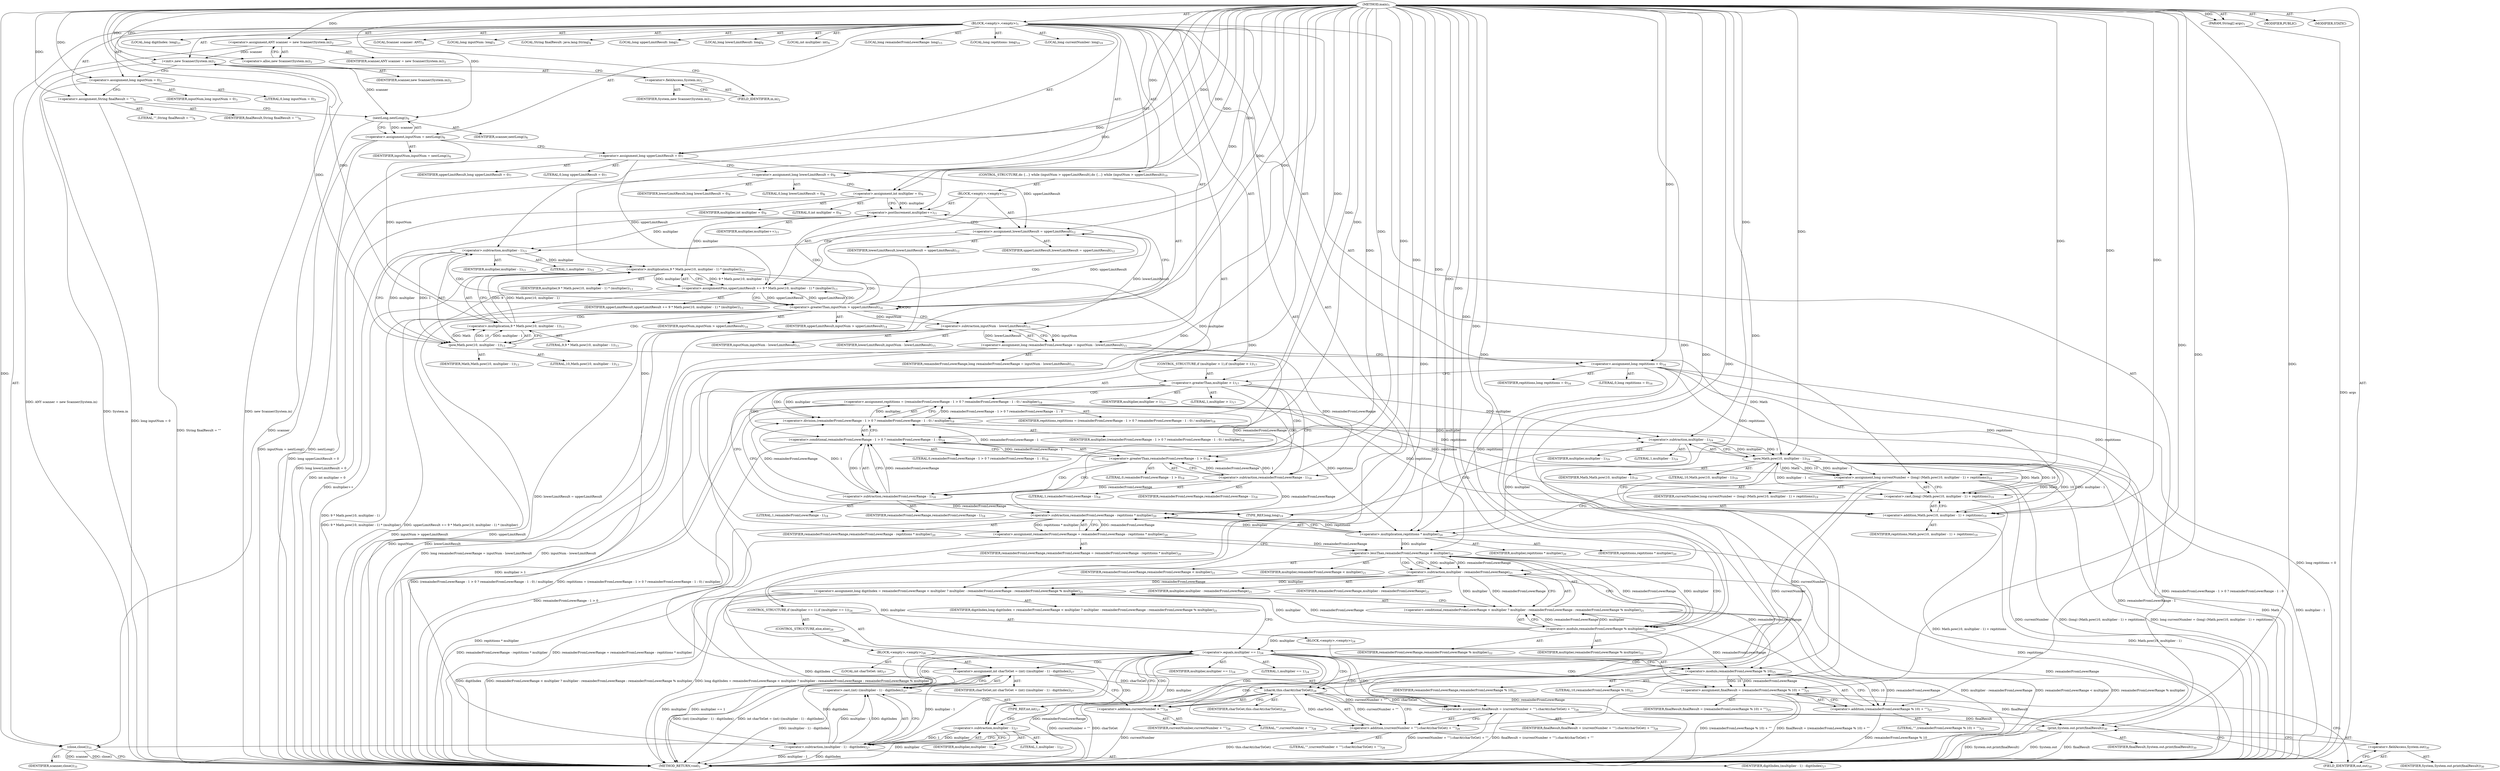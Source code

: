 digraph "main" {  
"19" [label = <(METHOD,main)<SUB>1</SUB>> ]
"20" [label = <(PARAM,String[] args)<SUB>1</SUB>> ]
"21" [label = <(BLOCK,&lt;empty&gt;,&lt;empty&gt;)<SUB>1</SUB>> ]
"4" [label = <(LOCAL,Scanner scanner: ANY)<SUB>2</SUB>> ]
"22" [label = <(&lt;operator&gt;.assignment,ANY scanner = new Scanner(System.in))<SUB>2</SUB>> ]
"23" [label = <(IDENTIFIER,scanner,ANY scanner = new Scanner(System.in))<SUB>2</SUB>> ]
"24" [label = <(&lt;operator&gt;.alloc,new Scanner(System.in))<SUB>2</SUB>> ]
"25" [label = <(&lt;init&gt;,new Scanner(System.in))<SUB>2</SUB>> ]
"3" [label = <(IDENTIFIER,scanner,new Scanner(System.in))<SUB>2</SUB>> ]
"26" [label = <(&lt;operator&gt;.fieldAccess,System.in)<SUB>2</SUB>> ]
"27" [label = <(IDENTIFIER,System,new Scanner(System.in))<SUB>2</SUB>> ]
"28" [label = <(FIELD_IDENTIFIER,in,in)<SUB>2</SUB>> ]
"29" [label = <(LOCAL,long inputNum: long)<SUB>3</SUB>> ]
"30" [label = <(&lt;operator&gt;.assignment,long inputNum = 0)<SUB>3</SUB>> ]
"31" [label = <(IDENTIFIER,inputNum,long inputNum = 0)<SUB>3</SUB>> ]
"32" [label = <(LITERAL,0,long inputNum = 0)<SUB>3</SUB>> ]
"33" [label = <(LOCAL,String finalResult: java.lang.String)<SUB>4</SUB>> ]
"34" [label = <(&lt;operator&gt;.assignment,String finalResult = &quot;&quot;)<SUB>4</SUB>> ]
"35" [label = <(IDENTIFIER,finalResult,String finalResult = &quot;&quot;)<SUB>4</SUB>> ]
"36" [label = <(LITERAL,&quot;&quot;,String finalResult = &quot;&quot;)<SUB>4</SUB>> ]
"37" [label = <(&lt;operator&gt;.assignment,inputNum = nextLong())<SUB>6</SUB>> ]
"38" [label = <(IDENTIFIER,inputNum,inputNum = nextLong())<SUB>6</SUB>> ]
"39" [label = <(nextLong,nextLong())<SUB>6</SUB>> ]
"40" [label = <(IDENTIFIER,scanner,nextLong())<SUB>6</SUB>> ]
"41" [label = <(LOCAL,long upperLimitResult: long)<SUB>7</SUB>> ]
"42" [label = <(&lt;operator&gt;.assignment,long upperLimitResult = 0)<SUB>7</SUB>> ]
"43" [label = <(IDENTIFIER,upperLimitResult,long upperLimitResult = 0)<SUB>7</SUB>> ]
"44" [label = <(LITERAL,0,long upperLimitResult = 0)<SUB>7</SUB>> ]
"45" [label = <(LOCAL,long lowerLimitResult: long)<SUB>8</SUB>> ]
"46" [label = <(&lt;operator&gt;.assignment,long lowerLimitResult = 0)<SUB>8</SUB>> ]
"47" [label = <(IDENTIFIER,lowerLimitResult,long lowerLimitResult = 0)<SUB>8</SUB>> ]
"48" [label = <(LITERAL,0,long lowerLimitResult = 0)<SUB>8</SUB>> ]
"49" [label = <(LOCAL,int multiplier: int)<SUB>9</SUB>> ]
"50" [label = <(&lt;operator&gt;.assignment,int multiplier = 0)<SUB>9</SUB>> ]
"51" [label = <(IDENTIFIER,multiplier,int multiplier = 0)<SUB>9</SUB>> ]
"52" [label = <(LITERAL,0,int multiplier = 0)<SUB>9</SUB>> ]
"53" [label = <(CONTROL_STRUCTURE,do {...} while (inputNum &gt; upperLimitResult),do {...} while (inputNum &gt; upperLimitResult))<SUB>10</SUB>> ]
"54" [label = <(BLOCK,&lt;empty&gt;,&lt;empty&gt;)<SUB>10</SUB>> ]
"55" [label = <(&lt;operator&gt;.postIncrement,multiplier++)<SUB>11</SUB>> ]
"56" [label = <(IDENTIFIER,multiplier,multiplier++)<SUB>11</SUB>> ]
"57" [label = <(&lt;operator&gt;.assignment,lowerLimitResult = upperLimitResult)<SUB>12</SUB>> ]
"58" [label = <(IDENTIFIER,lowerLimitResult,lowerLimitResult = upperLimitResult)<SUB>12</SUB>> ]
"59" [label = <(IDENTIFIER,upperLimitResult,lowerLimitResult = upperLimitResult)<SUB>12</SUB>> ]
"60" [label = <(&lt;operator&gt;.assignmentPlus,upperLimitResult += 9 * Math.pow(10, multiplier - 1) * (multiplier))<SUB>13</SUB>> ]
"61" [label = <(IDENTIFIER,upperLimitResult,upperLimitResult += 9 * Math.pow(10, multiplier - 1) * (multiplier))<SUB>13</SUB>> ]
"62" [label = <(&lt;operator&gt;.multiplication,9 * Math.pow(10, multiplier - 1) * (multiplier))<SUB>13</SUB>> ]
"63" [label = <(&lt;operator&gt;.multiplication,9 * Math.pow(10, multiplier - 1))<SUB>13</SUB>> ]
"64" [label = <(LITERAL,9,9 * Math.pow(10, multiplier - 1))<SUB>13</SUB>> ]
"65" [label = <(pow,Math.pow(10, multiplier - 1))<SUB>13</SUB>> ]
"66" [label = <(IDENTIFIER,Math,Math.pow(10, multiplier - 1))<SUB>13</SUB>> ]
"67" [label = <(LITERAL,10,Math.pow(10, multiplier - 1))<SUB>13</SUB>> ]
"68" [label = <(&lt;operator&gt;.subtraction,multiplier - 1)<SUB>13</SUB>> ]
"69" [label = <(IDENTIFIER,multiplier,multiplier - 1)<SUB>13</SUB>> ]
"70" [label = <(LITERAL,1,multiplier - 1)<SUB>13</SUB>> ]
"71" [label = <(IDENTIFIER,multiplier,9 * Math.pow(10, multiplier - 1) * (multiplier))<SUB>13</SUB>> ]
"72" [label = <(&lt;operator&gt;.greaterThan,inputNum &gt; upperLimitResult)<SUB>14</SUB>> ]
"73" [label = <(IDENTIFIER,inputNum,inputNum &gt; upperLimitResult)<SUB>14</SUB>> ]
"74" [label = <(IDENTIFIER,upperLimitResult,inputNum &gt; upperLimitResult)<SUB>14</SUB>> ]
"75" [label = <(LOCAL,long remainderFromLowerRange: long)<SUB>15</SUB>> ]
"76" [label = <(&lt;operator&gt;.assignment,long remainderFromLowerRange = inputNum - lowerLimitResult)<SUB>15</SUB>> ]
"77" [label = <(IDENTIFIER,remainderFromLowerRange,long remainderFromLowerRange = inputNum - lowerLimitResult)<SUB>15</SUB>> ]
"78" [label = <(&lt;operator&gt;.subtraction,inputNum - lowerLimitResult)<SUB>15</SUB>> ]
"79" [label = <(IDENTIFIER,inputNum,inputNum - lowerLimitResult)<SUB>15</SUB>> ]
"80" [label = <(IDENTIFIER,lowerLimitResult,inputNum - lowerLimitResult)<SUB>15</SUB>> ]
"81" [label = <(LOCAL,long repititions: long)<SUB>16</SUB>> ]
"82" [label = <(&lt;operator&gt;.assignment,long repititions = 0)<SUB>16</SUB>> ]
"83" [label = <(IDENTIFIER,repititions,long repititions = 0)<SUB>16</SUB>> ]
"84" [label = <(LITERAL,0,long repititions = 0)<SUB>16</SUB>> ]
"85" [label = <(CONTROL_STRUCTURE,if (multiplier &gt; 1),if (multiplier &gt; 1))<SUB>17</SUB>> ]
"86" [label = <(&lt;operator&gt;.greaterThan,multiplier &gt; 1)<SUB>17</SUB>> ]
"87" [label = <(IDENTIFIER,multiplier,multiplier &gt; 1)<SUB>17</SUB>> ]
"88" [label = <(LITERAL,1,multiplier &gt; 1)<SUB>17</SUB>> ]
"89" [label = <(&lt;operator&gt;.assignment,repititions = (remainderFromLowerRange - 1 &gt; 0 ? remainderFromLowerRange - 1 : 0) / multiplier)<SUB>18</SUB>> ]
"90" [label = <(IDENTIFIER,repititions,repititions = (remainderFromLowerRange - 1 &gt; 0 ? remainderFromLowerRange - 1 : 0) / multiplier)<SUB>18</SUB>> ]
"91" [label = <(&lt;operator&gt;.division,(remainderFromLowerRange - 1 &gt; 0 ? remainderFromLowerRange - 1 : 0) / multiplier)<SUB>18</SUB>> ]
"92" [label = <(&lt;operator&gt;.conditional,remainderFromLowerRange - 1 &gt; 0 ? remainderFromLowerRange - 1 : 0)<SUB>18</SUB>> ]
"93" [label = <(&lt;operator&gt;.greaterThan,remainderFromLowerRange - 1 &gt; 0)<SUB>18</SUB>> ]
"94" [label = <(&lt;operator&gt;.subtraction,remainderFromLowerRange - 1)<SUB>18</SUB>> ]
"95" [label = <(IDENTIFIER,remainderFromLowerRange,remainderFromLowerRange - 1)<SUB>18</SUB>> ]
"96" [label = <(LITERAL,1,remainderFromLowerRange - 1)<SUB>18</SUB>> ]
"97" [label = <(LITERAL,0,remainderFromLowerRange - 1 &gt; 0)<SUB>18</SUB>> ]
"98" [label = <(&lt;operator&gt;.subtraction,remainderFromLowerRange - 1)<SUB>18</SUB>> ]
"99" [label = <(IDENTIFIER,remainderFromLowerRange,remainderFromLowerRange - 1)<SUB>18</SUB>> ]
"100" [label = <(LITERAL,1,remainderFromLowerRange - 1)<SUB>18</SUB>> ]
"101" [label = <(LITERAL,0,remainderFromLowerRange - 1 &gt; 0 ? remainderFromLowerRange - 1 : 0)<SUB>18</SUB>> ]
"102" [label = <(IDENTIFIER,multiplier,(remainderFromLowerRange - 1 &gt; 0 ? remainderFromLowerRange - 1 : 0) / multiplier)<SUB>18</SUB>> ]
"103" [label = <(LOCAL,long currentNumber: long)<SUB>19</SUB>> ]
"104" [label = <(&lt;operator&gt;.assignment,long currentNumber = (long) (Math.pow(10, multiplier - 1) + repititions))<SUB>19</SUB>> ]
"105" [label = <(IDENTIFIER,currentNumber,long currentNumber = (long) (Math.pow(10, multiplier - 1) + repititions))<SUB>19</SUB>> ]
"106" [label = <(&lt;operator&gt;.cast,(long) (Math.pow(10, multiplier - 1) + repititions))<SUB>19</SUB>> ]
"107" [label = <(TYPE_REF,long,long)<SUB>19</SUB>> ]
"108" [label = <(&lt;operator&gt;.addition,Math.pow(10, multiplier - 1) + repititions)<SUB>19</SUB>> ]
"109" [label = <(pow,Math.pow(10, multiplier - 1))<SUB>19</SUB>> ]
"110" [label = <(IDENTIFIER,Math,Math.pow(10, multiplier - 1))<SUB>19</SUB>> ]
"111" [label = <(LITERAL,10,Math.pow(10, multiplier - 1))<SUB>19</SUB>> ]
"112" [label = <(&lt;operator&gt;.subtraction,multiplier - 1)<SUB>19</SUB>> ]
"113" [label = <(IDENTIFIER,multiplier,multiplier - 1)<SUB>19</SUB>> ]
"114" [label = <(LITERAL,1,multiplier - 1)<SUB>19</SUB>> ]
"115" [label = <(IDENTIFIER,repititions,Math.pow(10, multiplier - 1) + repititions)<SUB>19</SUB>> ]
"116" [label = <(&lt;operator&gt;.assignment,remainderFromLowerRange = remainderFromLowerRange - repititions * multiplier)<SUB>20</SUB>> ]
"117" [label = <(IDENTIFIER,remainderFromLowerRange,remainderFromLowerRange = remainderFromLowerRange - repititions * multiplier)<SUB>20</SUB>> ]
"118" [label = <(&lt;operator&gt;.subtraction,remainderFromLowerRange - repititions * multiplier)<SUB>20</SUB>> ]
"119" [label = <(IDENTIFIER,remainderFromLowerRange,remainderFromLowerRange - repititions * multiplier)<SUB>20</SUB>> ]
"120" [label = <(&lt;operator&gt;.multiplication,repititions * multiplier)<SUB>20</SUB>> ]
"121" [label = <(IDENTIFIER,repititions,repititions * multiplier)<SUB>20</SUB>> ]
"122" [label = <(IDENTIFIER,multiplier,repititions * multiplier)<SUB>20</SUB>> ]
"123" [label = <(LOCAL,long digitIndex: long)<SUB>21</SUB>> ]
"124" [label = <(&lt;operator&gt;.assignment,long digitIndex = remainderFromLowerRange &lt; multiplier ? multiplier - remainderFromLowerRange : remainderFromLowerRange % multiplier)<SUB>21</SUB>> ]
"125" [label = <(IDENTIFIER,digitIndex,long digitIndex = remainderFromLowerRange &lt; multiplier ? multiplier - remainderFromLowerRange : remainderFromLowerRange % multiplier)<SUB>21</SUB>> ]
"126" [label = <(&lt;operator&gt;.conditional,remainderFromLowerRange &lt; multiplier ? multiplier - remainderFromLowerRange : remainderFromLowerRange % multiplier)<SUB>21</SUB>> ]
"127" [label = <(&lt;operator&gt;.lessThan,remainderFromLowerRange &lt; multiplier)<SUB>21</SUB>> ]
"128" [label = <(IDENTIFIER,remainderFromLowerRange,remainderFromLowerRange &lt; multiplier)<SUB>21</SUB>> ]
"129" [label = <(IDENTIFIER,multiplier,remainderFromLowerRange &lt; multiplier)<SUB>21</SUB>> ]
"130" [label = <(&lt;operator&gt;.subtraction,multiplier - remainderFromLowerRange)<SUB>21</SUB>> ]
"131" [label = <(IDENTIFIER,multiplier,multiplier - remainderFromLowerRange)<SUB>21</SUB>> ]
"132" [label = <(IDENTIFIER,remainderFromLowerRange,multiplier - remainderFromLowerRange)<SUB>21</SUB>> ]
"133" [label = <(&lt;operator&gt;.modulo,remainderFromLowerRange % multiplier)<SUB>22</SUB>> ]
"134" [label = <(IDENTIFIER,remainderFromLowerRange,remainderFromLowerRange % multiplier)<SUB>22</SUB>> ]
"135" [label = <(IDENTIFIER,multiplier,remainderFromLowerRange % multiplier)<SUB>22</SUB>> ]
"136" [label = <(CONTROL_STRUCTURE,if (multiplier == 1),if (multiplier == 1))<SUB>24</SUB>> ]
"137" [label = <(&lt;operator&gt;.equals,multiplier == 1)<SUB>24</SUB>> ]
"138" [label = <(IDENTIFIER,multiplier,multiplier == 1)<SUB>24</SUB>> ]
"139" [label = <(LITERAL,1,multiplier == 1)<SUB>24</SUB>> ]
"140" [label = <(BLOCK,&lt;empty&gt;,&lt;empty&gt;)<SUB>24</SUB>> ]
"141" [label = <(&lt;operator&gt;.assignment,finalResult = (remainderFromLowerRange % 10) + &quot;&quot;)<SUB>25</SUB>> ]
"142" [label = <(IDENTIFIER,finalResult,finalResult = (remainderFromLowerRange % 10) + &quot;&quot;)<SUB>25</SUB>> ]
"143" [label = <(&lt;operator&gt;.addition,(remainderFromLowerRange % 10) + &quot;&quot;)<SUB>25</SUB>> ]
"144" [label = <(&lt;operator&gt;.modulo,remainderFromLowerRange % 10)<SUB>25</SUB>> ]
"145" [label = <(IDENTIFIER,remainderFromLowerRange,remainderFromLowerRange % 10)<SUB>25</SUB>> ]
"146" [label = <(LITERAL,10,remainderFromLowerRange % 10)<SUB>25</SUB>> ]
"147" [label = <(LITERAL,&quot;&quot;,(remainderFromLowerRange % 10) + &quot;&quot;)<SUB>25</SUB>> ]
"148" [label = <(CONTROL_STRUCTURE,else,else)<SUB>26</SUB>> ]
"149" [label = <(BLOCK,&lt;empty&gt;,&lt;empty&gt;)<SUB>26</SUB>> ]
"150" [label = <(LOCAL,int charToGet: int)<SUB>27</SUB>> ]
"151" [label = <(&lt;operator&gt;.assignment,int charToGet = (int) ((multiplier - 1) - digitIndex))<SUB>27</SUB>> ]
"152" [label = <(IDENTIFIER,charToGet,int charToGet = (int) ((multiplier - 1) - digitIndex))<SUB>27</SUB>> ]
"153" [label = <(&lt;operator&gt;.cast,(int) ((multiplier - 1) - digitIndex))<SUB>27</SUB>> ]
"154" [label = <(TYPE_REF,int,int)<SUB>27</SUB>> ]
"155" [label = <(&lt;operator&gt;.subtraction,(multiplier - 1) - digitIndex)<SUB>27</SUB>> ]
"156" [label = <(&lt;operator&gt;.subtraction,multiplier - 1)<SUB>27</SUB>> ]
"157" [label = <(IDENTIFIER,multiplier,multiplier - 1)<SUB>27</SUB>> ]
"158" [label = <(LITERAL,1,multiplier - 1)<SUB>27</SUB>> ]
"159" [label = <(IDENTIFIER,digitIndex,(multiplier - 1) - digitIndex)<SUB>27</SUB>> ]
"160" [label = <(&lt;operator&gt;.assignment,finalResult = (currentNumber + &quot;&quot;).charAt(charToGet) + &quot;&quot;)<SUB>28</SUB>> ]
"161" [label = <(IDENTIFIER,finalResult,finalResult = (currentNumber + &quot;&quot;).charAt(charToGet) + &quot;&quot;)<SUB>28</SUB>> ]
"162" [label = <(&lt;operator&gt;.addition,(currentNumber + &quot;&quot;).charAt(charToGet) + &quot;&quot;)<SUB>28</SUB>> ]
"163" [label = <(charAt,this.charAt(charToGet))<SUB>28</SUB>> ]
"164" [label = <(&lt;operator&gt;.addition,currentNumber + &quot;&quot;)<SUB>28</SUB>> ]
"165" [label = <(IDENTIFIER,currentNumber,currentNumber + &quot;&quot;)<SUB>28</SUB>> ]
"166" [label = <(LITERAL,&quot;&quot;,currentNumber + &quot;&quot;)<SUB>28</SUB>> ]
"167" [label = <(IDENTIFIER,charToGet,this.charAt(charToGet))<SUB>28</SUB>> ]
"168" [label = <(LITERAL,&quot;&quot;,(currentNumber + &quot;&quot;).charAt(charToGet) + &quot;&quot;)<SUB>28</SUB>> ]
"169" [label = <(print,System.out.print(finalResult))<SUB>30</SUB>> ]
"170" [label = <(&lt;operator&gt;.fieldAccess,System.out)<SUB>30</SUB>> ]
"171" [label = <(IDENTIFIER,System,System.out.print(finalResult))<SUB>30</SUB>> ]
"172" [label = <(FIELD_IDENTIFIER,out,out)<SUB>30</SUB>> ]
"173" [label = <(IDENTIFIER,finalResult,System.out.print(finalResult))<SUB>30</SUB>> ]
"174" [label = <(close,close())<SUB>31</SUB>> ]
"175" [label = <(IDENTIFIER,scanner,close())<SUB>31</SUB>> ]
"176" [label = <(MODIFIER,PUBLIC)> ]
"177" [label = <(MODIFIER,STATIC)> ]
"178" [label = <(METHOD_RETURN,void)<SUB>1</SUB>> ]
  "19" -> "20"  [ label = "AST: "] 
  "19" -> "21"  [ label = "AST: "] 
  "19" -> "176"  [ label = "AST: "] 
  "19" -> "177"  [ label = "AST: "] 
  "19" -> "178"  [ label = "AST: "] 
  "21" -> "4"  [ label = "AST: "] 
  "21" -> "22"  [ label = "AST: "] 
  "21" -> "25"  [ label = "AST: "] 
  "21" -> "29"  [ label = "AST: "] 
  "21" -> "30"  [ label = "AST: "] 
  "21" -> "33"  [ label = "AST: "] 
  "21" -> "34"  [ label = "AST: "] 
  "21" -> "37"  [ label = "AST: "] 
  "21" -> "41"  [ label = "AST: "] 
  "21" -> "42"  [ label = "AST: "] 
  "21" -> "45"  [ label = "AST: "] 
  "21" -> "46"  [ label = "AST: "] 
  "21" -> "49"  [ label = "AST: "] 
  "21" -> "50"  [ label = "AST: "] 
  "21" -> "53"  [ label = "AST: "] 
  "21" -> "75"  [ label = "AST: "] 
  "21" -> "76"  [ label = "AST: "] 
  "21" -> "81"  [ label = "AST: "] 
  "21" -> "82"  [ label = "AST: "] 
  "21" -> "85"  [ label = "AST: "] 
  "21" -> "103"  [ label = "AST: "] 
  "21" -> "104"  [ label = "AST: "] 
  "21" -> "116"  [ label = "AST: "] 
  "21" -> "123"  [ label = "AST: "] 
  "21" -> "124"  [ label = "AST: "] 
  "21" -> "136"  [ label = "AST: "] 
  "21" -> "169"  [ label = "AST: "] 
  "21" -> "174"  [ label = "AST: "] 
  "22" -> "23"  [ label = "AST: "] 
  "22" -> "24"  [ label = "AST: "] 
  "25" -> "3"  [ label = "AST: "] 
  "25" -> "26"  [ label = "AST: "] 
  "26" -> "27"  [ label = "AST: "] 
  "26" -> "28"  [ label = "AST: "] 
  "30" -> "31"  [ label = "AST: "] 
  "30" -> "32"  [ label = "AST: "] 
  "34" -> "35"  [ label = "AST: "] 
  "34" -> "36"  [ label = "AST: "] 
  "37" -> "38"  [ label = "AST: "] 
  "37" -> "39"  [ label = "AST: "] 
  "39" -> "40"  [ label = "AST: "] 
  "42" -> "43"  [ label = "AST: "] 
  "42" -> "44"  [ label = "AST: "] 
  "46" -> "47"  [ label = "AST: "] 
  "46" -> "48"  [ label = "AST: "] 
  "50" -> "51"  [ label = "AST: "] 
  "50" -> "52"  [ label = "AST: "] 
  "53" -> "54"  [ label = "AST: "] 
  "53" -> "72"  [ label = "AST: "] 
  "54" -> "55"  [ label = "AST: "] 
  "54" -> "57"  [ label = "AST: "] 
  "54" -> "60"  [ label = "AST: "] 
  "55" -> "56"  [ label = "AST: "] 
  "57" -> "58"  [ label = "AST: "] 
  "57" -> "59"  [ label = "AST: "] 
  "60" -> "61"  [ label = "AST: "] 
  "60" -> "62"  [ label = "AST: "] 
  "62" -> "63"  [ label = "AST: "] 
  "62" -> "71"  [ label = "AST: "] 
  "63" -> "64"  [ label = "AST: "] 
  "63" -> "65"  [ label = "AST: "] 
  "65" -> "66"  [ label = "AST: "] 
  "65" -> "67"  [ label = "AST: "] 
  "65" -> "68"  [ label = "AST: "] 
  "68" -> "69"  [ label = "AST: "] 
  "68" -> "70"  [ label = "AST: "] 
  "72" -> "73"  [ label = "AST: "] 
  "72" -> "74"  [ label = "AST: "] 
  "76" -> "77"  [ label = "AST: "] 
  "76" -> "78"  [ label = "AST: "] 
  "78" -> "79"  [ label = "AST: "] 
  "78" -> "80"  [ label = "AST: "] 
  "82" -> "83"  [ label = "AST: "] 
  "82" -> "84"  [ label = "AST: "] 
  "85" -> "86"  [ label = "AST: "] 
  "85" -> "89"  [ label = "AST: "] 
  "86" -> "87"  [ label = "AST: "] 
  "86" -> "88"  [ label = "AST: "] 
  "89" -> "90"  [ label = "AST: "] 
  "89" -> "91"  [ label = "AST: "] 
  "91" -> "92"  [ label = "AST: "] 
  "91" -> "102"  [ label = "AST: "] 
  "92" -> "93"  [ label = "AST: "] 
  "92" -> "98"  [ label = "AST: "] 
  "92" -> "101"  [ label = "AST: "] 
  "93" -> "94"  [ label = "AST: "] 
  "93" -> "97"  [ label = "AST: "] 
  "94" -> "95"  [ label = "AST: "] 
  "94" -> "96"  [ label = "AST: "] 
  "98" -> "99"  [ label = "AST: "] 
  "98" -> "100"  [ label = "AST: "] 
  "104" -> "105"  [ label = "AST: "] 
  "104" -> "106"  [ label = "AST: "] 
  "106" -> "107"  [ label = "AST: "] 
  "106" -> "108"  [ label = "AST: "] 
  "108" -> "109"  [ label = "AST: "] 
  "108" -> "115"  [ label = "AST: "] 
  "109" -> "110"  [ label = "AST: "] 
  "109" -> "111"  [ label = "AST: "] 
  "109" -> "112"  [ label = "AST: "] 
  "112" -> "113"  [ label = "AST: "] 
  "112" -> "114"  [ label = "AST: "] 
  "116" -> "117"  [ label = "AST: "] 
  "116" -> "118"  [ label = "AST: "] 
  "118" -> "119"  [ label = "AST: "] 
  "118" -> "120"  [ label = "AST: "] 
  "120" -> "121"  [ label = "AST: "] 
  "120" -> "122"  [ label = "AST: "] 
  "124" -> "125"  [ label = "AST: "] 
  "124" -> "126"  [ label = "AST: "] 
  "126" -> "127"  [ label = "AST: "] 
  "126" -> "130"  [ label = "AST: "] 
  "126" -> "133"  [ label = "AST: "] 
  "127" -> "128"  [ label = "AST: "] 
  "127" -> "129"  [ label = "AST: "] 
  "130" -> "131"  [ label = "AST: "] 
  "130" -> "132"  [ label = "AST: "] 
  "133" -> "134"  [ label = "AST: "] 
  "133" -> "135"  [ label = "AST: "] 
  "136" -> "137"  [ label = "AST: "] 
  "136" -> "140"  [ label = "AST: "] 
  "136" -> "148"  [ label = "AST: "] 
  "137" -> "138"  [ label = "AST: "] 
  "137" -> "139"  [ label = "AST: "] 
  "140" -> "141"  [ label = "AST: "] 
  "141" -> "142"  [ label = "AST: "] 
  "141" -> "143"  [ label = "AST: "] 
  "143" -> "144"  [ label = "AST: "] 
  "143" -> "147"  [ label = "AST: "] 
  "144" -> "145"  [ label = "AST: "] 
  "144" -> "146"  [ label = "AST: "] 
  "148" -> "149"  [ label = "AST: "] 
  "149" -> "150"  [ label = "AST: "] 
  "149" -> "151"  [ label = "AST: "] 
  "149" -> "160"  [ label = "AST: "] 
  "151" -> "152"  [ label = "AST: "] 
  "151" -> "153"  [ label = "AST: "] 
  "153" -> "154"  [ label = "AST: "] 
  "153" -> "155"  [ label = "AST: "] 
  "155" -> "156"  [ label = "AST: "] 
  "155" -> "159"  [ label = "AST: "] 
  "156" -> "157"  [ label = "AST: "] 
  "156" -> "158"  [ label = "AST: "] 
  "160" -> "161"  [ label = "AST: "] 
  "160" -> "162"  [ label = "AST: "] 
  "162" -> "163"  [ label = "AST: "] 
  "162" -> "168"  [ label = "AST: "] 
  "163" -> "164"  [ label = "AST: "] 
  "163" -> "167"  [ label = "AST: "] 
  "164" -> "165"  [ label = "AST: "] 
  "164" -> "166"  [ label = "AST: "] 
  "169" -> "170"  [ label = "AST: "] 
  "169" -> "173"  [ label = "AST: "] 
  "170" -> "171"  [ label = "AST: "] 
  "170" -> "172"  [ label = "AST: "] 
  "174" -> "175"  [ label = "AST: "] 
  "22" -> "28"  [ label = "CFG: "] 
  "25" -> "30"  [ label = "CFG: "] 
  "30" -> "34"  [ label = "CFG: "] 
  "34" -> "39"  [ label = "CFG: "] 
  "37" -> "42"  [ label = "CFG: "] 
  "42" -> "46"  [ label = "CFG: "] 
  "46" -> "50"  [ label = "CFG: "] 
  "50" -> "55"  [ label = "CFG: "] 
  "76" -> "82"  [ label = "CFG: "] 
  "82" -> "86"  [ label = "CFG: "] 
  "104" -> "120"  [ label = "CFG: "] 
  "116" -> "127"  [ label = "CFG: "] 
  "124" -> "137"  [ label = "CFG: "] 
  "169" -> "174"  [ label = "CFG: "] 
  "174" -> "178"  [ label = "CFG: "] 
  "24" -> "22"  [ label = "CFG: "] 
  "26" -> "25"  [ label = "CFG: "] 
  "39" -> "37"  [ label = "CFG: "] 
  "72" -> "55"  [ label = "CFG: "] 
  "72" -> "78"  [ label = "CFG: "] 
  "78" -> "76"  [ label = "CFG: "] 
  "86" -> "94"  [ label = "CFG: "] 
  "86" -> "107"  [ label = "CFG: "] 
  "89" -> "107"  [ label = "CFG: "] 
  "106" -> "104"  [ label = "CFG: "] 
  "118" -> "116"  [ label = "CFG: "] 
  "126" -> "124"  [ label = "CFG: "] 
  "137" -> "144"  [ label = "CFG: "] 
  "137" -> "154"  [ label = "CFG: "] 
  "170" -> "169"  [ label = "CFG: "] 
  "28" -> "26"  [ label = "CFG: "] 
  "55" -> "57"  [ label = "CFG: "] 
  "57" -> "68"  [ label = "CFG: "] 
  "60" -> "72"  [ label = "CFG: "] 
  "91" -> "89"  [ label = "CFG: "] 
  "107" -> "112"  [ label = "CFG: "] 
  "108" -> "106"  [ label = "CFG: "] 
  "120" -> "118"  [ label = "CFG: "] 
  "127" -> "130"  [ label = "CFG: "] 
  "127" -> "133"  [ label = "CFG: "] 
  "130" -> "126"  [ label = "CFG: "] 
  "133" -> "126"  [ label = "CFG: "] 
  "141" -> "172"  [ label = "CFG: "] 
  "172" -> "170"  [ label = "CFG: "] 
  "62" -> "60"  [ label = "CFG: "] 
  "92" -> "91"  [ label = "CFG: "] 
  "109" -> "108"  [ label = "CFG: "] 
  "143" -> "141"  [ label = "CFG: "] 
  "151" -> "164"  [ label = "CFG: "] 
  "160" -> "172"  [ label = "CFG: "] 
  "63" -> "62"  [ label = "CFG: "] 
  "93" -> "98"  [ label = "CFG: "] 
  "93" -> "92"  [ label = "CFG: "] 
  "98" -> "92"  [ label = "CFG: "] 
  "112" -> "109"  [ label = "CFG: "] 
  "144" -> "143"  [ label = "CFG: "] 
  "153" -> "151"  [ label = "CFG: "] 
  "162" -> "160"  [ label = "CFG: "] 
  "65" -> "63"  [ label = "CFG: "] 
  "94" -> "93"  [ label = "CFG: "] 
  "154" -> "156"  [ label = "CFG: "] 
  "155" -> "153"  [ label = "CFG: "] 
  "163" -> "162"  [ label = "CFG: "] 
  "68" -> "65"  [ label = "CFG: "] 
  "156" -> "155"  [ label = "CFG: "] 
  "164" -> "163"  [ label = "CFG: "] 
  "19" -> "24"  [ label = "CFG: "] 
  "20" -> "178"  [ label = "DDG: args"] 
  "22" -> "178"  [ label = "DDG: ANY scanner = new Scanner(System.in)"] 
  "25" -> "178"  [ label = "DDG: System.in"] 
  "25" -> "178"  [ label = "DDG: new Scanner(System.in)"] 
  "30" -> "178"  [ label = "DDG: long inputNum = 0"] 
  "34" -> "178"  [ label = "DDG: String finalResult = &quot;&quot;"] 
  "37" -> "178"  [ label = "DDG: nextLong()"] 
  "37" -> "178"  [ label = "DDG: inputNum = nextLong()"] 
  "42" -> "178"  [ label = "DDG: long upperLimitResult = 0"] 
  "46" -> "178"  [ label = "DDG: long lowerLimitResult = 0"] 
  "50" -> "178"  [ label = "DDG: int multiplier = 0"] 
  "55" -> "178"  [ label = "DDG: multiplier++"] 
  "57" -> "178"  [ label = "DDG: lowerLimitResult = upperLimitResult"] 
  "62" -> "178"  [ label = "DDG: 9 * Math.pow(10, multiplier - 1)"] 
  "60" -> "178"  [ label = "DDG: 9 * Math.pow(10, multiplier - 1) * (multiplier)"] 
  "60" -> "178"  [ label = "DDG: upperLimitResult += 9 * Math.pow(10, multiplier - 1) * (multiplier)"] 
  "72" -> "178"  [ label = "DDG: upperLimitResult"] 
  "72" -> "178"  [ label = "DDG: inputNum &gt; upperLimitResult"] 
  "78" -> "178"  [ label = "DDG: inputNum"] 
  "78" -> "178"  [ label = "DDG: lowerLimitResult"] 
  "76" -> "178"  [ label = "DDG: inputNum - lowerLimitResult"] 
  "76" -> "178"  [ label = "DDG: long remainderFromLowerRange = inputNum - lowerLimitResult"] 
  "82" -> "178"  [ label = "DDG: long repititions = 0"] 
  "86" -> "178"  [ label = "DDG: multiplier &gt; 1"] 
  "92" -> "178"  [ label = "DDG: remainderFromLowerRange - 1 &gt; 0"] 
  "92" -> "178"  [ label = "DDG: remainderFromLowerRange - 1"] 
  "91" -> "178"  [ label = "DDG: remainderFromLowerRange - 1 &gt; 0 ? remainderFromLowerRange - 1 : 0"] 
  "89" -> "178"  [ label = "DDG: (remainderFromLowerRange - 1 &gt; 0 ? remainderFromLowerRange - 1 : 0) / multiplier"] 
  "89" -> "178"  [ label = "DDG: repititions = (remainderFromLowerRange - 1 &gt; 0 ? remainderFromLowerRange - 1 : 0) / multiplier"] 
  "104" -> "178"  [ label = "DDG: currentNumber"] 
  "109" -> "178"  [ label = "DDG: Math"] 
  "109" -> "178"  [ label = "DDG: multiplier - 1"] 
  "108" -> "178"  [ label = "DDG: Math.pow(10, multiplier - 1)"] 
  "106" -> "178"  [ label = "DDG: Math.pow(10, multiplier - 1) + repititions"] 
  "104" -> "178"  [ label = "DDG: (long) (Math.pow(10, multiplier - 1) + repititions)"] 
  "104" -> "178"  [ label = "DDG: long currentNumber = (long) (Math.pow(10, multiplier - 1) + repititions)"] 
  "120" -> "178"  [ label = "DDG: repititions"] 
  "118" -> "178"  [ label = "DDG: repititions * multiplier"] 
  "116" -> "178"  [ label = "DDG: remainderFromLowerRange - repititions * multiplier"] 
  "116" -> "178"  [ label = "DDG: remainderFromLowerRange = remainderFromLowerRange - repititions * multiplier"] 
  "124" -> "178"  [ label = "DDG: digitIndex"] 
  "126" -> "178"  [ label = "DDG: remainderFromLowerRange &lt; multiplier"] 
  "133" -> "178"  [ label = "DDG: remainderFromLowerRange"] 
  "126" -> "178"  [ label = "DDG: remainderFromLowerRange % multiplier"] 
  "130" -> "178"  [ label = "DDG: remainderFromLowerRange"] 
  "126" -> "178"  [ label = "DDG: multiplier - remainderFromLowerRange"] 
  "124" -> "178"  [ label = "DDG: remainderFromLowerRange &lt; multiplier ? multiplier - remainderFromLowerRange : remainderFromLowerRange % multiplier"] 
  "124" -> "178"  [ label = "DDG: long digitIndex = remainderFromLowerRange &lt; multiplier ? multiplier - remainderFromLowerRange : remainderFromLowerRange % multiplier"] 
  "137" -> "178"  [ label = "DDG: multiplier"] 
  "137" -> "178"  [ label = "DDG: multiplier == 1"] 
  "156" -> "178"  [ label = "DDG: multiplier"] 
  "155" -> "178"  [ label = "DDG: multiplier - 1"] 
  "155" -> "178"  [ label = "DDG: digitIndex"] 
  "153" -> "178"  [ label = "DDG: (multiplier - 1) - digitIndex"] 
  "151" -> "178"  [ label = "DDG: (int) ((multiplier - 1) - digitIndex)"] 
  "151" -> "178"  [ label = "DDG: int charToGet = (int) ((multiplier - 1) - digitIndex)"] 
  "164" -> "178"  [ label = "DDG: currentNumber"] 
  "163" -> "178"  [ label = "DDG: currentNumber + &quot;&quot;"] 
  "163" -> "178"  [ label = "DDG: charToGet"] 
  "162" -> "178"  [ label = "DDG: this.charAt(charToGet)"] 
  "160" -> "178"  [ label = "DDG: (currentNumber + &quot;&quot;).charAt(charToGet) + &quot;&quot;"] 
  "160" -> "178"  [ label = "DDG: finalResult = (currentNumber + &quot;&quot;).charAt(charToGet) + &quot;&quot;"] 
  "144" -> "178"  [ label = "DDG: remainderFromLowerRange"] 
  "143" -> "178"  [ label = "DDG: remainderFromLowerRange % 10"] 
  "141" -> "178"  [ label = "DDG: (remainderFromLowerRange % 10) + &quot;&quot;"] 
  "141" -> "178"  [ label = "DDG: finalResult = (remainderFromLowerRange % 10) + &quot;&quot;"] 
  "169" -> "178"  [ label = "DDG: System.out"] 
  "169" -> "178"  [ label = "DDG: finalResult"] 
  "169" -> "178"  [ label = "DDG: System.out.print(finalResult)"] 
  "174" -> "178"  [ label = "DDG: scanner"] 
  "174" -> "178"  [ label = "DDG: close()"] 
  "19" -> "20"  [ label = "DDG: "] 
  "19" -> "22"  [ label = "DDG: "] 
  "19" -> "30"  [ label = "DDG: "] 
  "19" -> "34"  [ label = "DDG: "] 
  "39" -> "37"  [ label = "DDG: scanner"] 
  "19" -> "42"  [ label = "DDG: "] 
  "19" -> "46"  [ label = "DDG: "] 
  "19" -> "50"  [ label = "DDG: "] 
  "78" -> "76"  [ label = "DDG: inputNum"] 
  "78" -> "76"  [ label = "DDG: lowerLimitResult"] 
  "19" -> "82"  [ label = "DDG: "] 
  "19" -> "104"  [ label = "DDG: "] 
  "109" -> "104"  [ label = "DDG: Math"] 
  "109" -> "104"  [ label = "DDG: 10"] 
  "109" -> "104"  [ label = "DDG: multiplier - 1"] 
  "82" -> "104"  [ label = "DDG: repititions"] 
  "89" -> "104"  [ label = "DDG: repititions"] 
  "118" -> "116"  [ label = "DDG: remainderFromLowerRange"] 
  "118" -> "116"  [ label = "DDG: repititions * multiplier"] 
  "130" -> "124"  [ label = "DDG: multiplier"] 
  "130" -> "124"  [ label = "DDG: remainderFromLowerRange"] 
  "133" -> "124"  [ label = "DDG: remainderFromLowerRange"] 
  "133" -> "124"  [ label = "DDG: multiplier"] 
  "22" -> "25"  [ label = "DDG: scanner"] 
  "19" -> "25"  [ label = "DDG: "] 
  "91" -> "89"  [ label = "DDG: remainderFromLowerRange - 1 &gt; 0 ? remainderFromLowerRange - 1 : 0"] 
  "91" -> "89"  [ label = "DDG: multiplier"] 
  "160" -> "169"  [ label = "DDG: finalResult"] 
  "141" -> "169"  [ label = "DDG: finalResult"] 
  "19" -> "169"  [ label = "DDG: "] 
  "39" -> "174"  [ label = "DDG: scanner"] 
  "19" -> "174"  [ label = "DDG: "] 
  "25" -> "39"  [ label = "DDG: scanner"] 
  "19" -> "39"  [ label = "DDG: "] 
  "42" -> "57"  [ label = "DDG: upperLimitResult"] 
  "72" -> "57"  [ label = "DDG: upperLimitResult"] 
  "19" -> "57"  [ label = "DDG: "] 
  "62" -> "60"  [ label = "DDG: 9 * Math.pow(10, multiplier - 1)"] 
  "62" -> "60"  [ label = "DDG: multiplier"] 
  "37" -> "72"  [ label = "DDG: inputNum"] 
  "19" -> "72"  [ label = "DDG: "] 
  "60" -> "72"  [ label = "DDG: upperLimitResult"] 
  "72" -> "78"  [ label = "DDG: inputNum"] 
  "19" -> "78"  [ label = "DDG: "] 
  "57" -> "78"  [ label = "DDG: lowerLimitResult"] 
  "62" -> "86"  [ label = "DDG: multiplier"] 
  "19" -> "86"  [ label = "DDG: "] 
  "19" -> "106"  [ label = "DDG: "] 
  "109" -> "106"  [ label = "DDG: Math"] 
  "109" -> "106"  [ label = "DDG: 10"] 
  "109" -> "106"  [ label = "DDG: multiplier - 1"] 
  "82" -> "106"  [ label = "DDG: repititions"] 
  "89" -> "106"  [ label = "DDG: repititions"] 
  "76" -> "118"  [ label = "DDG: remainderFromLowerRange"] 
  "94" -> "118"  [ label = "DDG: remainderFromLowerRange"] 
  "98" -> "118"  [ label = "DDG: remainderFromLowerRange"] 
  "19" -> "118"  [ label = "DDG: "] 
  "120" -> "118"  [ label = "DDG: repititions"] 
  "120" -> "118"  [ label = "DDG: multiplier"] 
  "130" -> "126"  [ label = "DDG: multiplier"] 
  "130" -> "126"  [ label = "DDG: remainderFromLowerRange"] 
  "133" -> "126"  [ label = "DDG: remainderFromLowerRange"] 
  "133" -> "126"  [ label = "DDG: multiplier"] 
  "133" -> "137"  [ label = "DDG: multiplier"] 
  "130" -> "137"  [ label = "DDG: multiplier"] 
  "19" -> "137"  [ label = "DDG: "] 
  "144" -> "141"  [ label = "DDG: remainderFromLowerRange"] 
  "144" -> "141"  [ label = "DDG: 10"] 
  "19" -> "141"  [ label = "DDG: "] 
  "50" -> "55"  [ label = "DDG: multiplier"] 
  "62" -> "55"  [ label = "DDG: multiplier"] 
  "19" -> "55"  [ label = "DDG: "] 
  "19" -> "60"  [ label = "DDG: "] 
  "42" -> "60"  [ label = "DDG: upperLimitResult"] 
  "72" -> "60"  [ label = "DDG: upperLimitResult"] 
  "93" -> "91"  [ label = "DDG: remainderFromLowerRange - 1"] 
  "98" -> "91"  [ label = "DDG: remainderFromLowerRange"] 
  "98" -> "91"  [ label = "DDG: 1"] 
  "19" -> "91"  [ label = "DDG: "] 
  "86" -> "91"  [ label = "DDG: multiplier"] 
  "109" -> "108"  [ label = "DDG: Math"] 
  "109" -> "108"  [ label = "DDG: 10"] 
  "109" -> "108"  [ label = "DDG: multiplier - 1"] 
  "82" -> "108"  [ label = "DDG: repititions"] 
  "89" -> "108"  [ label = "DDG: repititions"] 
  "19" -> "108"  [ label = "DDG: "] 
  "19" -> "120"  [ label = "DDG: "] 
  "82" -> "120"  [ label = "DDG: repititions"] 
  "89" -> "120"  [ label = "DDG: repititions"] 
  "112" -> "120"  [ label = "DDG: multiplier"] 
  "116" -> "127"  [ label = "DDG: remainderFromLowerRange"] 
  "19" -> "127"  [ label = "DDG: "] 
  "120" -> "127"  [ label = "DDG: multiplier"] 
  "127" -> "130"  [ label = "DDG: multiplier"] 
  "19" -> "130"  [ label = "DDG: "] 
  "127" -> "130"  [ label = "DDG: remainderFromLowerRange"] 
  "127" -> "133"  [ label = "DDG: remainderFromLowerRange"] 
  "19" -> "133"  [ label = "DDG: "] 
  "127" -> "133"  [ label = "DDG: multiplier"] 
  "19" -> "151"  [ label = "DDG: "] 
  "155" -> "151"  [ label = "DDG: multiplier - 1"] 
  "155" -> "151"  [ label = "DDG: digitIndex"] 
  "163" -> "160"  [ label = "DDG: currentNumber + &quot;&quot;"] 
  "163" -> "160"  [ label = "DDG: charToGet"] 
  "19" -> "160"  [ label = "DDG: "] 
  "63" -> "62"  [ label = "DDG: 9"] 
  "63" -> "62"  [ label = "DDG: Math.pow(10, multiplier - 1)"] 
  "68" -> "62"  [ label = "DDG: multiplier"] 
  "19" -> "62"  [ label = "DDG: "] 
  "93" -> "92"  [ label = "DDG: remainderFromLowerRange - 1"] 
  "98" -> "92"  [ label = "DDG: remainderFromLowerRange"] 
  "98" -> "92"  [ label = "DDG: 1"] 
  "19" -> "92"  [ label = "DDG: "] 
  "65" -> "109"  [ label = "DDG: Math"] 
  "19" -> "109"  [ label = "DDG: "] 
  "112" -> "109"  [ label = "DDG: multiplier"] 
  "112" -> "109"  [ label = "DDG: 1"] 
  "144" -> "143"  [ label = "DDG: remainderFromLowerRange"] 
  "144" -> "143"  [ label = "DDG: 10"] 
  "19" -> "143"  [ label = "DDG: "] 
  "19" -> "63"  [ label = "DDG: "] 
  "65" -> "63"  [ label = "DDG: Math"] 
  "65" -> "63"  [ label = "DDG: 10"] 
  "65" -> "63"  [ label = "DDG: multiplier - 1"] 
  "94" -> "93"  [ label = "DDG: remainderFromLowerRange"] 
  "94" -> "93"  [ label = "DDG: 1"] 
  "19" -> "93"  [ label = "DDG: "] 
  "94" -> "98"  [ label = "DDG: remainderFromLowerRange"] 
  "19" -> "98"  [ label = "DDG: "] 
  "86" -> "112"  [ label = "DDG: multiplier"] 
  "91" -> "112"  [ label = "DDG: multiplier"] 
  "19" -> "112"  [ label = "DDG: "] 
  "133" -> "144"  [ label = "DDG: remainderFromLowerRange"] 
  "130" -> "144"  [ label = "DDG: remainderFromLowerRange"] 
  "19" -> "144"  [ label = "DDG: "] 
  "19" -> "153"  [ label = "DDG: "] 
  "155" -> "153"  [ label = "DDG: multiplier - 1"] 
  "155" -> "153"  [ label = "DDG: digitIndex"] 
  "163" -> "162"  [ label = "DDG: currentNumber + &quot;&quot;"] 
  "163" -> "162"  [ label = "DDG: charToGet"] 
  "19" -> "162"  [ label = "DDG: "] 
  "19" -> "65"  [ label = "DDG: "] 
  "68" -> "65"  [ label = "DDG: multiplier"] 
  "68" -> "65"  [ label = "DDG: 1"] 
  "76" -> "94"  [ label = "DDG: remainderFromLowerRange"] 
  "19" -> "94"  [ label = "DDG: "] 
  "156" -> "155"  [ label = "DDG: multiplier"] 
  "156" -> "155"  [ label = "DDG: 1"] 
  "124" -> "155"  [ label = "DDG: digitIndex"] 
  "19" -> "155"  [ label = "DDG: "] 
  "104" -> "163"  [ label = "DDG: currentNumber"] 
  "19" -> "163"  [ label = "DDG: "] 
  "151" -> "163"  [ label = "DDG: charToGet"] 
  "55" -> "68"  [ label = "DDG: multiplier"] 
  "19" -> "68"  [ label = "DDG: "] 
  "137" -> "156"  [ label = "DDG: multiplier"] 
  "19" -> "156"  [ label = "DDG: "] 
  "104" -> "164"  [ label = "DDG: currentNumber"] 
  "19" -> "164"  [ label = "DDG: "] 
  "72" -> "68"  [ label = "CDG: "] 
  "72" -> "60"  [ label = "CDG: "] 
  "72" -> "57"  [ label = "CDG: "] 
  "72" -> "72"  [ label = "CDG: "] 
  "72" -> "65"  [ label = "CDG: "] 
  "72" -> "63"  [ label = "CDG: "] 
  "72" -> "55"  [ label = "CDG: "] 
  "72" -> "62"  [ label = "CDG: "] 
  "86" -> "94"  [ label = "CDG: "] 
  "86" -> "89"  [ label = "CDG: "] 
  "86" -> "92"  [ label = "CDG: "] 
  "86" -> "91"  [ label = "CDG: "] 
  "86" -> "93"  [ label = "CDG: "] 
  "137" -> "160"  [ label = "CDG: "] 
  "137" -> "141"  [ label = "CDG: "] 
  "137" -> "154"  [ label = "CDG: "] 
  "137" -> "163"  [ label = "CDG: "] 
  "137" -> "151"  [ label = "CDG: "] 
  "137" -> "162"  [ label = "CDG: "] 
  "137" -> "153"  [ label = "CDG: "] 
  "137" -> "144"  [ label = "CDG: "] 
  "137" -> "143"  [ label = "CDG: "] 
  "137" -> "164"  [ label = "CDG: "] 
  "137" -> "155"  [ label = "CDG: "] 
  "137" -> "156"  [ label = "CDG: "] 
  "127" -> "130"  [ label = "CDG: "] 
  "127" -> "133"  [ label = "CDG: "] 
  "93" -> "98"  [ label = "CDG: "] 
}
